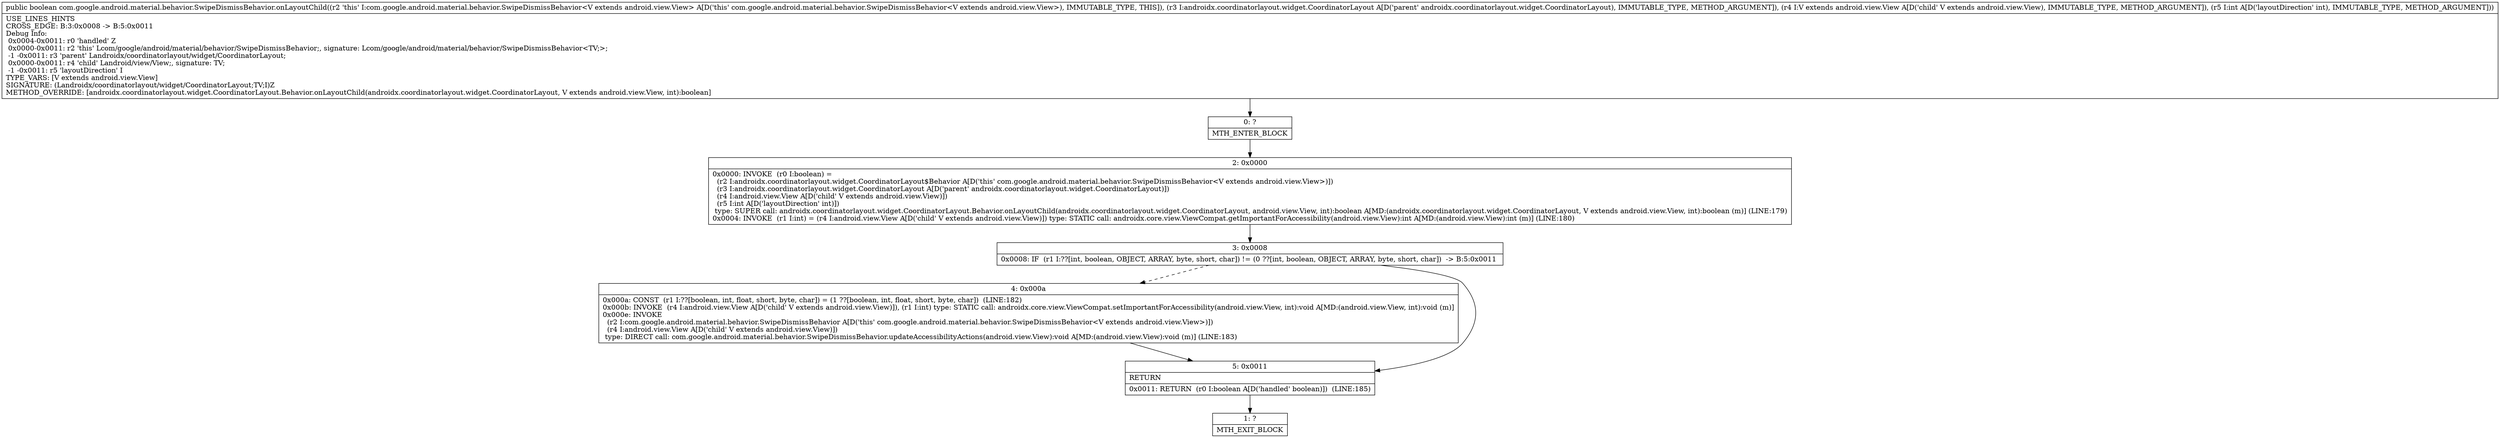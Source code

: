 digraph "CFG forcom.google.android.material.behavior.SwipeDismissBehavior.onLayoutChild(Landroidx\/coordinatorlayout\/widget\/CoordinatorLayout;Landroid\/view\/View;I)Z" {
Node_0 [shape=record,label="{0\:\ ?|MTH_ENTER_BLOCK\l}"];
Node_2 [shape=record,label="{2\:\ 0x0000|0x0000: INVOKE  (r0 I:boolean) = \l  (r2 I:androidx.coordinatorlayout.widget.CoordinatorLayout$Behavior A[D('this' com.google.android.material.behavior.SwipeDismissBehavior\<V extends android.view.View\>)])\l  (r3 I:androidx.coordinatorlayout.widget.CoordinatorLayout A[D('parent' androidx.coordinatorlayout.widget.CoordinatorLayout)])\l  (r4 I:android.view.View A[D('child' V extends android.view.View)])\l  (r5 I:int A[D('layoutDirection' int)])\l type: SUPER call: androidx.coordinatorlayout.widget.CoordinatorLayout.Behavior.onLayoutChild(androidx.coordinatorlayout.widget.CoordinatorLayout, android.view.View, int):boolean A[MD:(androidx.coordinatorlayout.widget.CoordinatorLayout, V extends android.view.View, int):boolean (m)] (LINE:179)\l0x0004: INVOKE  (r1 I:int) = (r4 I:android.view.View A[D('child' V extends android.view.View)]) type: STATIC call: androidx.core.view.ViewCompat.getImportantForAccessibility(android.view.View):int A[MD:(android.view.View):int (m)] (LINE:180)\l}"];
Node_3 [shape=record,label="{3\:\ 0x0008|0x0008: IF  (r1 I:??[int, boolean, OBJECT, ARRAY, byte, short, char]) != (0 ??[int, boolean, OBJECT, ARRAY, byte, short, char])  \-\> B:5:0x0011 \l}"];
Node_4 [shape=record,label="{4\:\ 0x000a|0x000a: CONST  (r1 I:??[boolean, int, float, short, byte, char]) = (1 ??[boolean, int, float, short, byte, char])  (LINE:182)\l0x000b: INVOKE  (r4 I:android.view.View A[D('child' V extends android.view.View)]), (r1 I:int) type: STATIC call: androidx.core.view.ViewCompat.setImportantForAccessibility(android.view.View, int):void A[MD:(android.view.View, int):void (m)]\l0x000e: INVOKE  \l  (r2 I:com.google.android.material.behavior.SwipeDismissBehavior A[D('this' com.google.android.material.behavior.SwipeDismissBehavior\<V extends android.view.View\>)])\l  (r4 I:android.view.View A[D('child' V extends android.view.View)])\l type: DIRECT call: com.google.android.material.behavior.SwipeDismissBehavior.updateAccessibilityActions(android.view.View):void A[MD:(android.view.View):void (m)] (LINE:183)\l}"];
Node_5 [shape=record,label="{5\:\ 0x0011|RETURN\l|0x0011: RETURN  (r0 I:boolean A[D('handled' boolean)])  (LINE:185)\l}"];
Node_1 [shape=record,label="{1\:\ ?|MTH_EXIT_BLOCK\l}"];
MethodNode[shape=record,label="{public boolean com.google.android.material.behavior.SwipeDismissBehavior.onLayoutChild((r2 'this' I:com.google.android.material.behavior.SwipeDismissBehavior\<V extends android.view.View\> A[D('this' com.google.android.material.behavior.SwipeDismissBehavior\<V extends android.view.View\>), IMMUTABLE_TYPE, THIS]), (r3 I:androidx.coordinatorlayout.widget.CoordinatorLayout A[D('parent' androidx.coordinatorlayout.widget.CoordinatorLayout), IMMUTABLE_TYPE, METHOD_ARGUMENT]), (r4 I:V extends android.view.View A[D('child' V extends android.view.View), IMMUTABLE_TYPE, METHOD_ARGUMENT]), (r5 I:int A[D('layoutDirection' int), IMMUTABLE_TYPE, METHOD_ARGUMENT]))  | USE_LINES_HINTS\lCROSS_EDGE: B:3:0x0008 \-\> B:5:0x0011\lDebug Info:\l  0x0004\-0x0011: r0 'handled' Z\l  0x0000\-0x0011: r2 'this' Lcom\/google\/android\/material\/behavior\/SwipeDismissBehavior;, signature: Lcom\/google\/android\/material\/behavior\/SwipeDismissBehavior\<TV;\>;\l  \-1 \-0x0011: r3 'parent' Landroidx\/coordinatorlayout\/widget\/CoordinatorLayout;\l  0x0000\-0x0011: r4 'child' Landroid\/view\/View;, signature: TV;\l  \-1 \-0x0011: r5 'layoutDirection' I\lTYPE_VARS: [V extends android.view.View]\lSIGNATURE: (Landroidx\/coordinatorlayout\/widget\/CoordinatorLayout;TV;I)Z\lMETHOD_OVERRIDE: [androidx.coordinatorlayout.widget.CoordinatorLayout.Behavior.onLayoutChild(androidx.coordinatorlayout.widget.CoordinatorLayout, V extends android.view.View, int):boolean]\l}"];
MethodNode -> Node_0;Node_0 -> Node_2;
Node_2 -> Node_3;
Node_3 -> Node_4[style=dashed];
Node_3 -> Node_5;
Node_4 -> Node_5;
Node_5 -> Node_1;
}

